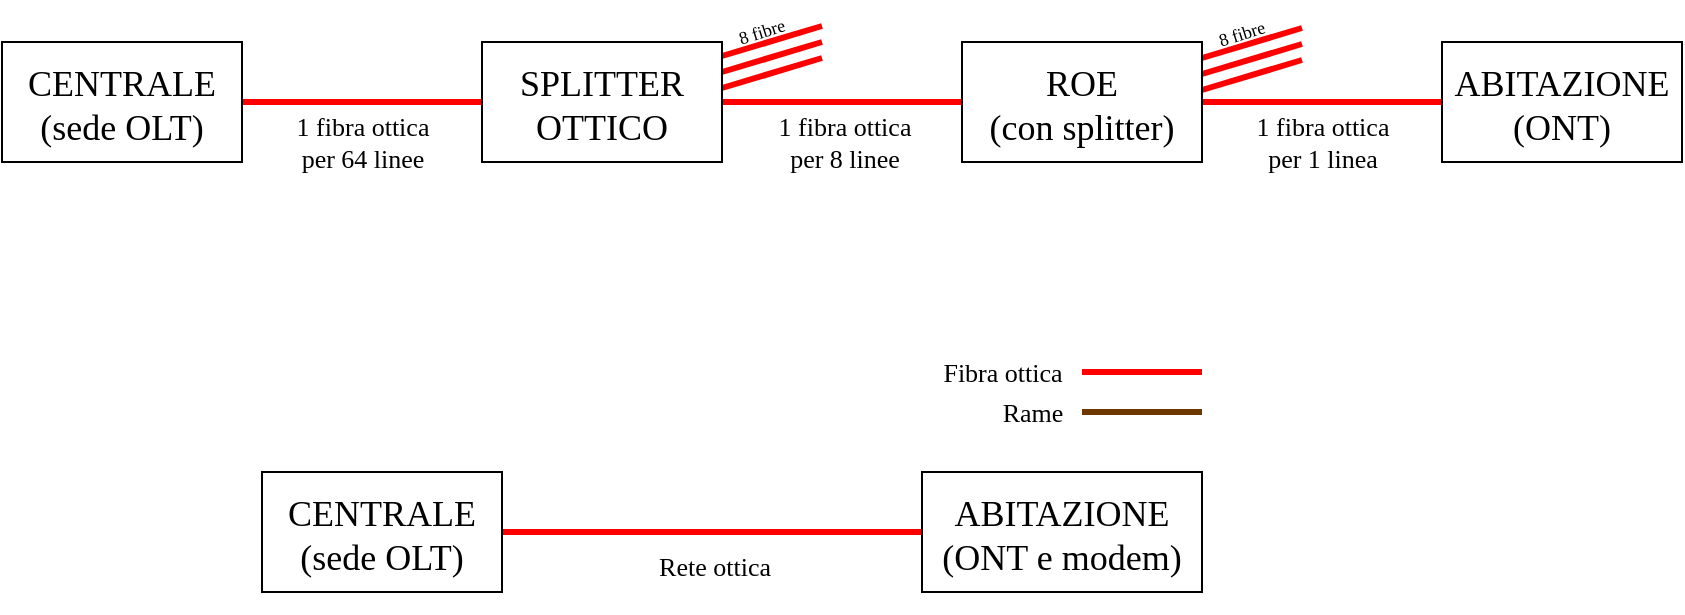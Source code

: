 <mxfile version="10.6.3" type="device"><diagram id="f2lR1TxUIn34_Exsw2vV" name="Page-1"><mxGraphModel dx="914" dy="652" grid="1" gridSize="10" guides="1" tooltips="1" connect="1" arrows="1" fold="1" page="1" pageScale="1" pageWidth="1169" pageHeight="827" math="0" shadow="0"><root><mxCell id="0"/><mxCell id="1" parent="0"/><mxCell id="Q30Kj1PT42FNLP3aE84j-18" value="" style="edgeStyle=orthogonalEdgeStyle;rounded=0;orthogonalLoop=1;jettySize=auto;html=1;endArrow=none;endFill=0;strokeColor=#FF0000;strokeWidth=3;fontFamily=Bahnschrift;fontSize=13;exitX=1;exitY=0.5;exitDx=0;exitDy=0;" parent="1" source="Q30Kj1PT42FNLP3aE84j-17" target="Q30Kj1PT42FNLP3aE84j-20" edge="1"><mxGeometry relative="1" as="geometry"><mxPoint x="420" y="640" as="sourcePoint"/></mxGeometry></mxCell><mxCell id="Q30Kj1PT42FNLP3aE84j-19" value="&lt;div&gt;Rete ottica&lt;/div&gt;&lt;div&gt;&lt;br&gt;&lt;/div&gt;" style="text;html=1;resizable=0;points=[];align=center;verticalAlign=middle;labelBackgroundColor=#ffffff;fontSize=13;fontFamily=Bahnschrift;" parent="Q30Kj1PT42FNLP3aE84j-18" vertex="1" connectable="0"><mxGeometry x="-0.244" y="-4" relative="1" as="geometry"><mxPoint x="26" y="20.5" as="offset"/></mxGeometry></mxCell><mxCell id="Q30Kj1PT42FNLP3aE84j-12" style="edgeStyle=none;rounded=0;orthogonalLoop=1;jettySize=auto;html=1;exitX=1;exitY=0.25;exitDx=0;exitDy=0;endArrow=none;endFill=0;strokeColor=#FF0000;strokeWidth=3;fontFamily=Bahnschrift;fontSize=13;" parent="1" edge="1"><mxGeometry relative="1" as="geometry"><mxPoint x="730" y="388" as="targetPoint"/><mxPoint x="680" y="403" as="sourcePoint"/></mxGeometry></mxCell><mxCell id="Q30Kj1PT42FNLP3aE84j-13" style="edgeStyle=none;rounded=0;orthogonalLoop=1;jettySize=auto;html=1;exitX=1;exitY=0.25;exitDx=0;exitDy=0;endArrow=none;endFill=0;strokeColor=#FF0000;strokeWidth=3;fontFamily=Bahnschrift;fontSize=13;" parent="1" edge="1"><mxGeometry relative="1" as="geometry"><mxPoint x="730" y="404" as="targetPoint"/><mxPoint x="680" y="419" as="sourcePoint"/></mxGeometry></mxCell><mxCell id="Q30Kj1PT42FNLP3aE84j-14" style="edgeStyle=none;rounded=0;orthogonalLoop=1;jettySize=auto;html=1;exitX=1;exitY=0.25;exitDx=0;exitDy=0;endArrow=none;endFill=0;strokeColor=#FF0000;strokeWidth=3;fontFamily=Bahnschrift;fontSize=13;" parent="1" edge="1"><mxGeometry relative="1" as="geometry"><mxPoint x="730" y="396" as="targetPoint"/><mxPoint x="680" y="411" as="sourcePoint"/></mxGeometry></mxCell><mxCell id="Q30Kj1PT42FNLP3aE84j-15" value="8 fibre" style="text;html=1;strokeColor=none;fillColor=none;align=center;verticalAlign=middle;whiteSpace=wrap;rounded=0;labelBackgroundColor=none;fontFamily=Bahnschrift;fontSize=9;rotation=-17.4;" parent="1" vertex="1"><mxGeometry x="680" y="381" width="40" height="20" as="geometry"/></mxCell><mxCell id="Q30Kj1PT42FNLP3aE84j-9" style="edgeStyle=none;rounded=0;orthogonalLoop=1;jettySize=auto;html=1;exitX=1;exitY=0.25;exitDx=0;exitDy=0;endArrow=none;endFill=0;strokeColor=#FF0000;strokeWidth=3;fontFamily=Bahnschrift;fontSize=13;" parent="1" edge="1"><mxGeometry relative="1" as="geometry"><mxPoint x="490" y="387" as="targetPoint"/><mxPoint x="440" y="402" as="sourcePoint"/></mxGeometry></mxCell><mxCell id="Q30Kj1PT42FNLP3aE84j-8" style="edgeStyle=none;rounded=0;orthogonalLoop=1;jettySize=auto;html=1;exitX=1;exitY=0.25;exitDx=0;exitDy=0;endArrow=none;endFill=0;strokeColor=#FF0000;strokeWidth=3;fontFamily=Bahnschrift;fontSize=13;" parent="1" edge="1"><mxGeometry relative="1" as="geometry"><mxPoint x="490" y="403" as="targetPoint"/><mxPoint x="440" y="418" as="sourcePoint"/></mxGeometry></mxCell><mxCell id="RjY51t7jSc77TTVVpw7h-2" style="edgeStyle=orthogonalEdgeStyle;rounded=0;orthogonalLoop=1;jettySize=auto;html=1;fontSize=18;endArrow=none;endFill=0;strokeColor=#FF0000;strokeWidth=3;entryX=0.058;entryY=0.5;entryDx=0;entryDy=0;entryPerimeter=0;" parent="1" source="RjY51t7jSc77TTVVpw7h-1" target="RjY51t7jSc77TTVVpw7h-3" edge="1"><mxGeometry relative="1" as="geometry"><mxPoint x="350" y="425" as="targetPoint"/></mxGeometry></mxCell><mxCell id="RjY51t7jSc77TTVVpw7h-6" value="&lt;div&gt;1 fibra ottica&lt;/div&gt;&lt;div&gt;per 64 linee&lt;br&gt;&lt;/div&gt;" style="text;resizable=0;points=[];align=center;verticalAlign=middle;labelBackgroundColor=#ffffff;fontSize=13;fontFamily=Bahnschrift;html=1;" parent="RjY51t7jSc77TTVVpw7h-2" vertex="1" connectable="0"><mxGeometry x="0.339" y="1" relative="1" as="geometry"><mxPoint x="-25" y="21" as="offset"/></mxGeometry></mxCell><mxCell id="RjY51t7jSc77TTVVpw7h-1" value="&lt;div&gt;CENTRALE&lt;/div&gt;&lt;div&gt;(sede OLT)&lt;br&gt;&lt;/div&gt;" style="rounded=0;fontSize=18;html=1;whiteSpace=wrap;spacingTop=4;fontFamily=Bahnschrift;" parent="1" vertex="1"><mxGeometry x="80" y="395" width="120" height="60" as="geometry"/></mxCell><mxCell id="RjY51t7jSc77TTVVpw7h-10" value="" style="edgeStyle=orthogonalEdgeStyle;rounded=0;orthogonalLoop=1;jettySize=auto;html=1;endArrow=none;endFill=0;strokeColor=#FF0000;strokeWidth=3;fontFamily=Bahnschrift;fontSize=13;" parent="1" source="RjY51t7jSc77TTVVpw7h-3" target="RjY51t7jSc77TTVVpw7h-9" edge="1"><mxGeometry relative="1" as="geometry"/></mxCell><mxCell id="RjY51t7jSc77TTVVpw7h-11" value="&lt;div&gt;1 fibra ottica&lt;/div&gt;&lt;div&gt;per 8 linee&lt;br&gt;&lt;/div&gt;" style="text;html=1;resizable=0;points=[];align=center;verticalAlign=middle;labelBackgroundColor=#ffffff;fontSize=13;fontFamily=Bahnschrift;" parent="RjY51t7jSc77TTVVpw7h-10" vertex="1" connectable="0"><mxGeometry x="-0.244" y="-4" relative="1" as="geometry"><mxPoint x="15" y="16" as="offset"/></mxGeometry></mxCell><mxCell id="Q30Kj1PT42FNLP3aE84j-5" style="edgeStyle=none;rounded=0;orthogonalLoop=1;jettySize=auto;html=1;exitX=1;exitY=0.25;exitDx=0;exitDy=0;endArrow=none;endFill=0;strokeColor=#FF0000;strokeWidth=3;fontFamily=Bahnschrift;fontSize=13;" parent="1" source="RjY51t7jSc77TTVVpw7h-3" edge="1"><mxGeometry relative="1" as="geometry"><mxPoint x="490" y="395" as="targetPoint"/></mxGeometry></mxCell><mxCell id="RjY51t7jSc77TTVVpw7h-3" value="SPLITTER OTTICO" style="rounded=0;whiteSpace=wrap;html=1;fontFamily=Bahnschrift;fontSize=18;spacingTop=4;" parent="1" vertex="1"><mxGeometry x="320" y="395" width="120" height="60" as="geometry"/></mxCell><mxCell id="Q30Kj1PT42FNLP3aE84j-2" value="" style="edgeStyle=orthogonalEdgeStyle;rounded=0;orthogonalLoop=1;jettySize=auto;html=1;endArrow=none;endFill=0;strokeColor=#FF0000;strokeWidth=3;fontFamily=Bahnschrift;fontSize=12;" parent="1" source="RjY51t7jSc77TTVVpw7h-9" target="Q30Kj1PT42FNLP3aE84j-1" edge="1"><mxGeometry relative="1" as="geometry"/></mxCell><mxCell id="Q30Kj1PT42FNLP3aE84j-3" value="&lt;div style=&quot;font-size: 13px&quot;&gt;1 fibra ottica&lt;/div&gt;&lt;div style=&quot;font-size: 13px&quot;&gt;per 1 linea&lt;br style=&quot;font-size: 13px&quot;&gt;&lt;/div&gt;" style="text;html=1;resizable=0;points=[];align=center;verticalAlign=middle;labelBackgroundColor=#ffffff;fontSize=13;fontFamily=Bahnschrift;" parent="Q30Kj1PT42FNLP3aE84j-2" vertex="1" connectable="0"><mxGeometry x="-0.167" y="-7" relative="1" as="geometry"><mxPoint x="10" y="13" as="offset"/></mxGeometry></mxCell><mxCell id="RjY51t7jSc77TTVVpw7h-9" value="&lt;div&gt;ROE&lt;/div&gt;&lt;div&gt;(con splitter)&lt;br&gt;&lt;/div&gt;" style="rounded=0;whiteSpace=wrap;html=1;fontFamily=Bahnschrift;fontSize=18;spacingTop=4;" parent="1" vertex="1"><mxGeometry x="560" y="395" width="120" height="60" as="geometry"/></mxCell><mxCell id="Q30Kj1PT42FNLP3aE84j-1" value="&lt;div&gt;ABITAZIONE&lt;/div&gt;&lt;div&gt;(ONT)&lt;br&gt;&lt;/div&gt;" style="rounded=0;whiteSpace=wrap;html=1;fontFamily=Bahnschrift;fontSize=18;spacingTop=4;" parent="1" vertex="1"><mxGeometry x="800" y="395" width="120" height="60" as="geometry"/></mxCell><mxCell id="Q30Kj1PT42FNLP3aE84j-10" value="8 fibre" style="text;html=1;strokeColor=none;fillColor=none;align=center;verticalAlign=middle;whiteSpace=wrap;rounded=0;labelBackgroundColor=none;fontFamily=Bahnschrift;fontSize=9;rotation=-17.4;" parent="1" vertex="1"><mxGeometry x="440" y="380" width="40" height="20" as="geometry"/></mxCell><mxCell id="Q30Kj1PT42FNLP3aE84j-17" value="&lt;div&gt;CENTRALE&lt;/div&gt;&lt;div&gt;(sede OLT)&lt;br&gt;&lt;/div&gt;" style="rounded=0;fontSize=18;html=1;whiteSpace=wrap;spacingTop=4;fontFamily=Bahnschrift;" parent="1" vertex="1"><mxGeometry x="210" y="610" width="120" height="60" as="geometry"/></mxCell><mxCell id="Q30Kj1PT42FNLP3aE84j-20" value="&lt;div&gt;ABITAZIONE&lt;/div&gt;&lt;div&gt;(ONT e modem)&lt;br&gt;&lt;/div&gt;" style="rounded=0;whiteSpace=wrap;html=1;fontFamily=Bahnschrift;fontSize=18;spacingTop=4;" parent="1" vertex="1"><mxGeometry x="540" y="610" width="140" height="60" as="geometry"/></mxCell><mxCell id="Q30Kj1PT42FNLP3aE84j-21" style="edgeStyle=orthogonalEdgeStyle;rounded=0;orthogonalLoop=1;jettySize=auto;html=1;fontSize=18;endArrow=none;endFill=0;strokeColor=#FF0000;strokeWidth=3;entryX=0.058;entryY=0.5;entryDx=0;entryDy=0;entryPerimeter=0;fontFamily=Bahnschrift;" parent="1" edge="1"><mxGeometry relative="1" as="geometry"><mxPoint x="680" y="560" as="targetPoint"/><mxPoint x="620" y="560" as="sourcePoint"/></mxGeometry></mxCell><mxCell id="Q30Kj1PT42FNLP3aE84j-22" value="Fibra ottica" style="text;html=1;resizable=0;points=[];align=center;verticalAlign=middle;labelBackgroundColor=#ffffff;fontSize=13;fontFamily=Bahnschrift;" parent="Q30Kj1PT42FNLP3aE84j-21" vertex="1" connectable="0"><mxGeometry x="-0.567" y="-10" relative="1" as="geometry"><mxPoint x="-53" y="-10" as="offset"/></mxGeometry></mxCell><mxCell id="Q30Kj1PT42FNLP3aE84j-23" value="" style="edgeStyle=orthogonalEdgeStyle;rounded=0;orthogonalLoop=1;jettySize=auto;html=1;endArrow=none;endFill=0;strokeColor=#6E3700;strokeWidth=3;fontFamily=Bahnschrift;fontSize=13;" parent="1" edge="1"><mxGeometry relative="1" as="geometry"><mxPoint x="620" y="580" as="sourcePoint"/><mxPoint x="680" y="580" as="targetPoint"/></mxGeometry></mxCell><mxCell id="Q30Kj1PT42FNLP3aE84j-24" value="Rame" style="text;html=1;resizable=0;points=[];align=center;verticalAlign=middle;labelBackgroundColor=#ffffff;fontSize=13;fontFamily=Bahnschrift;direction=west;" parent="Q30Kj1PT42FNLP3aE84j-23" vertex="1" connectable="0"><mxGeometry x="-0.244" y="-4" relative="1" as="geometry"><mxPoint x="-48" y="-4" as="offset"/></mxGeometry></mxCell></root></mxGraphModel></diagram></mxfile>